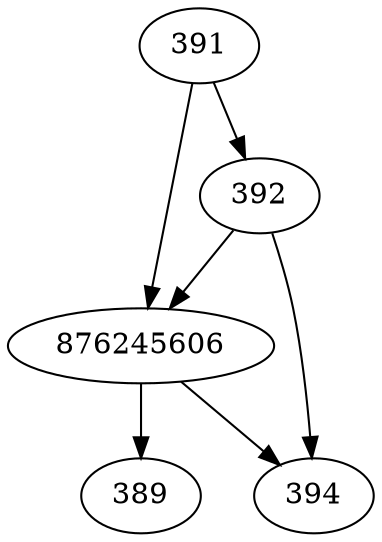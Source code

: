 strict digraph  {
389;
876245606;
391;
392;
394;
876245606 -> 394;
876245606 -> 389;
391 -> 392;
391 -> 876245606;
392 -> 394;
392 -> 876245606;
}
